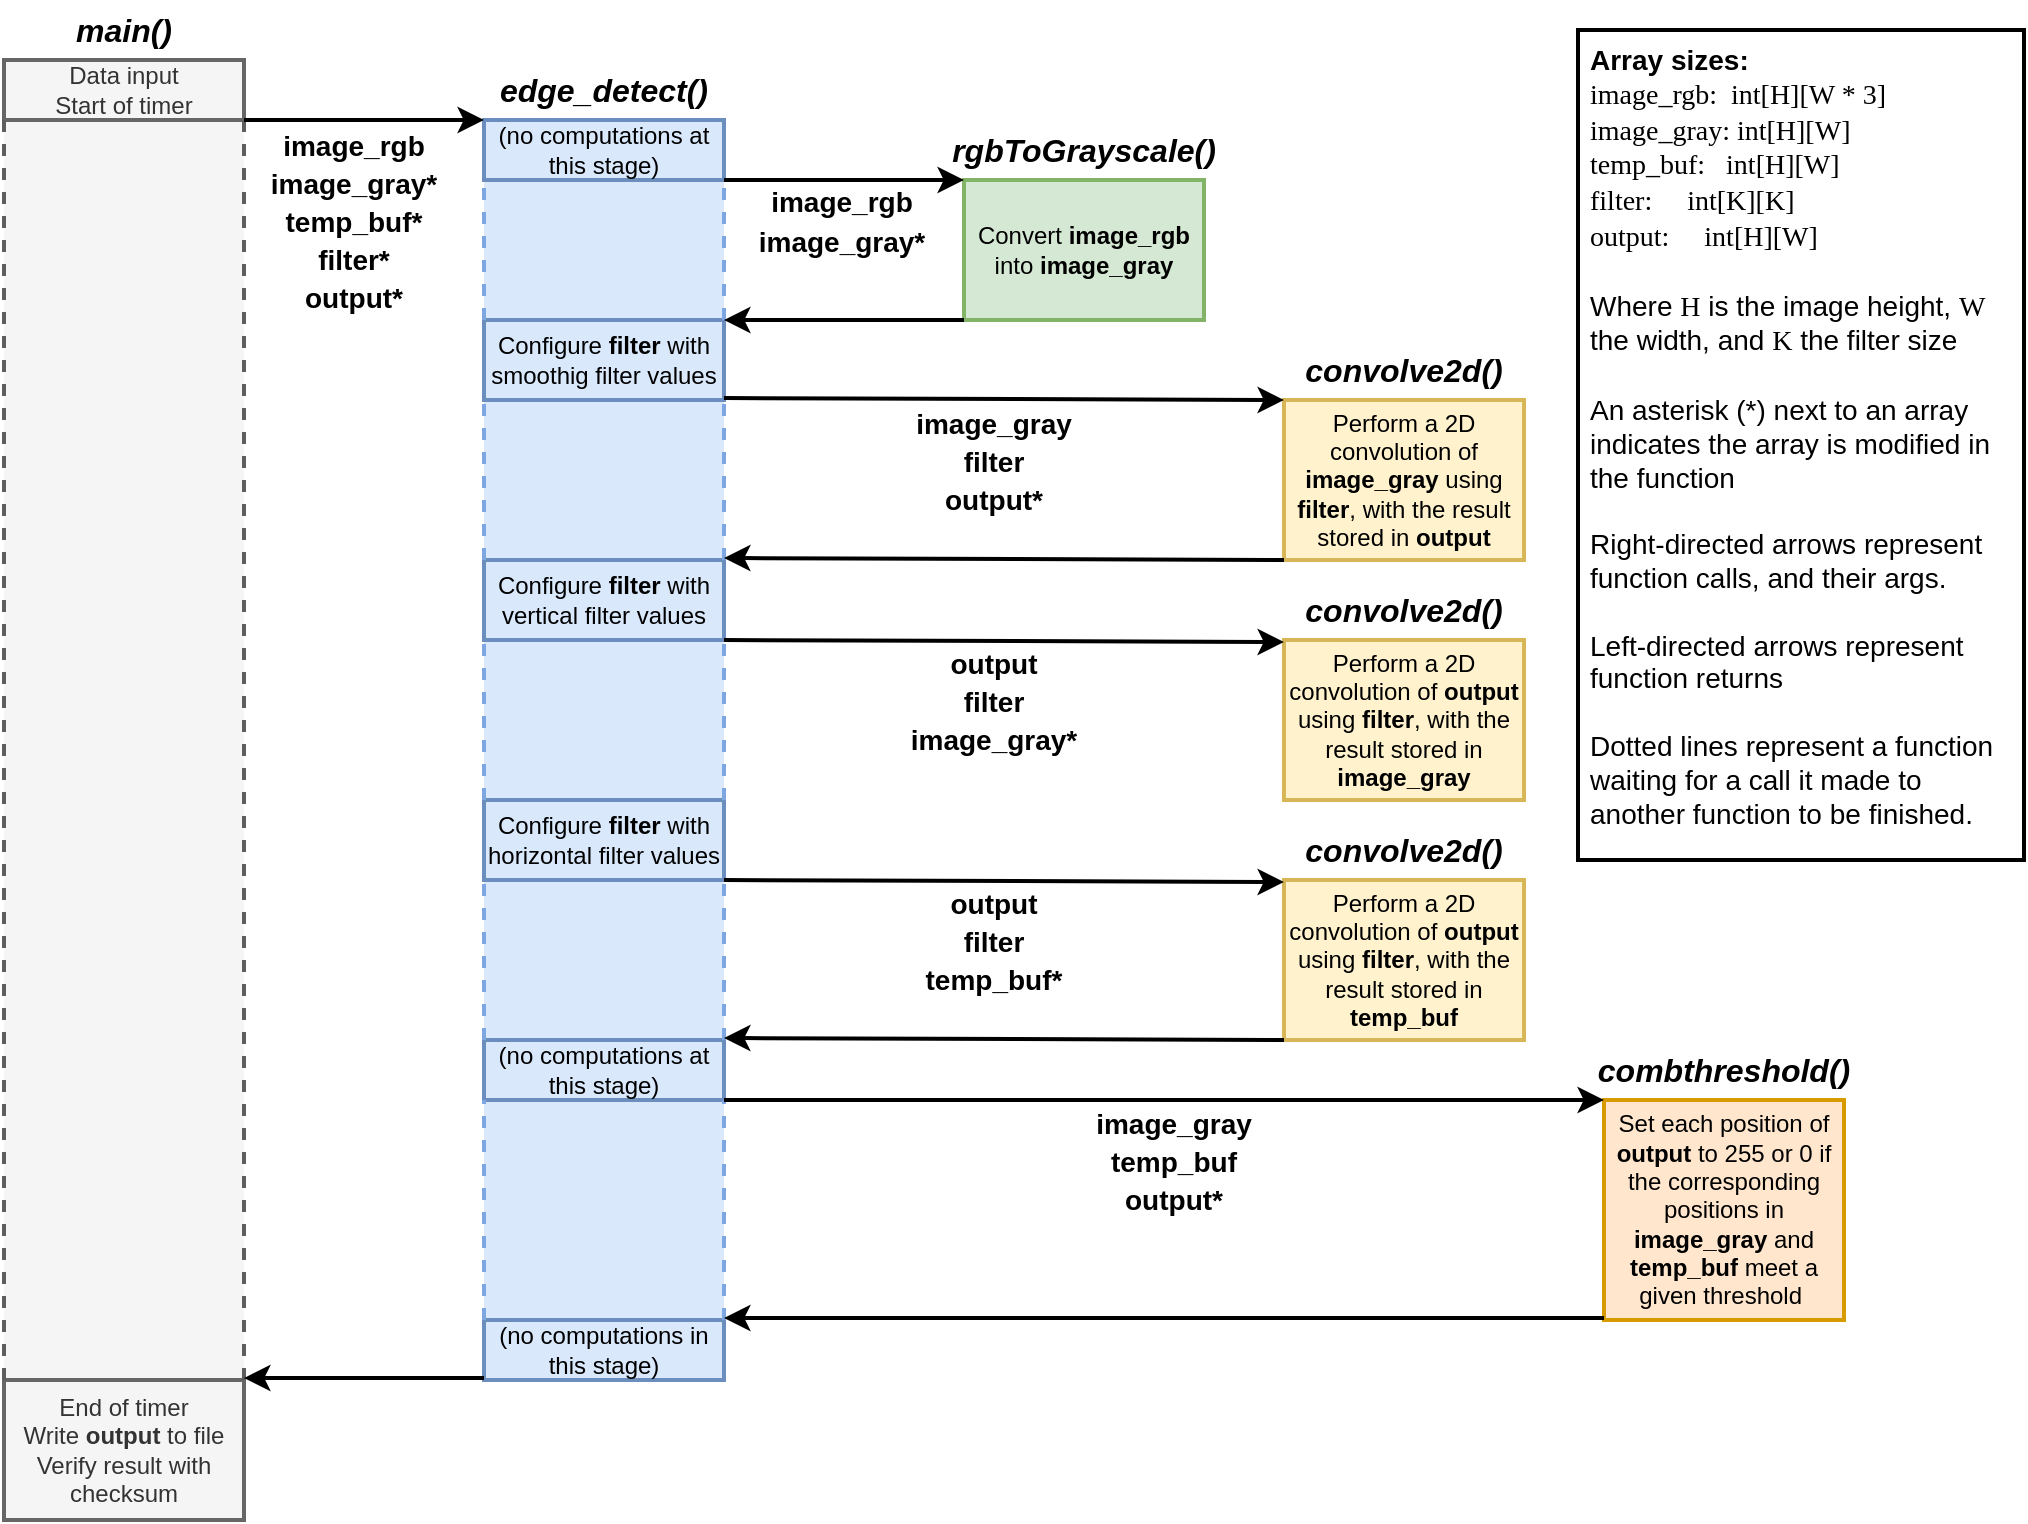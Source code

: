 <mxfile version="19.0.3" type="device" pages="2"><diagram id="ccxOrVXAjAranKosORlL" name="V0"><mxGraphModel dx="1422" dy="857" grid="1" gridSize="10" guides="1" tooltips="1" connect="1" arrows="1" fold="1" page="1" pageScale="1" pageWidth="827" pageHeight="1169" math="0" shadow="0"><root><mxCell id="0"/><mxCell id="1" parent="0"/><mxCell id="yLVKy-cjiqrZQKPRFdLl-55" value="" style="rounded=0;whiteSpace=wrap;html=1;fontSize=16;strokeWidth=2;strokeColor=none;fillColor=#dae8fc;" parent="1" vertex="1"><mxGeometry x="320" y="90" width="120" height="570" as="geometry"/></mxCell><mxCell id="yLVKy-cjiqrZQKPRFdLl-54" value="" style="rounded=0;whiteSpace=wrap;html=1;fontSize=16;strokeWidth=2;strokeColor=none;fillColor=#f5f5f5;fontColor=#333333;" parent="1" vertex="1"><mxGeometry x="80" y="60" width="120" height="630" as="geometry"/></mxCell><mxCell id="yLVKy-cjiqrZQKPRFdLl-1" value="Data input&lt;br&gt;Start of timer" style="rounded=0;whiteSpace=wrap;html=1;strokeWidth=2;fillColor=#f5f5f5;fontColor=#333333;strokeColor=#666666;" parent="1" vertex="1"><mxGeometry x="80" y="30" width="120" height="30" as="geometry"/></mxCell><mxCell id="yLVKy-cjiqrZQKPRFdLl-2" value="(no computations in this stage)" style="rounded=0;whiteSpace=wrap;html=1;" parent="1" vertex="1"><mxGeometry x="320" y="60" width="120" height="30" as="geometry"/></mxCell><mxCell id="yLVKy-cjiqrZQKPRFdLl-3" value="Convert &lt;b&gt;image_rgb&lt;/b&gt; into &lt;b&gt;image_gray&lt;/b&gt;" style="rounded=0;whiteSpace=wrap;html=1;strokeWidth=2;fillColor=#d5e8d4;strokeColor=#82b366;" parent="1" vertex="1"><mxGeometry x="560" y="90" width="120" height="70" as="geometry"/></mxCell><mxCell id="yLVKy-cjiqrZQKPRFdLl-4" value="Configure filter with smoothig filter values" style="rounded=0;whiteSpace=wrap;html=1;" parent="1" vertex="1"><mxGeometry x="320" y="160" width="120" height="40" as="geometry"/></mxCell><mxCell id="yLVKy-cjiqrZQKPRFdLl-5" style="edgeStyle=orthogonalEdgeStyle;rounded=0;orthogonalLoop=1;jettySize=auto;html=1;exitX=0.5;exitY=1;exitDx=0;exitDy=0;" parent="1" source="yLVKy-cjiqrZQKPRFdLl-2" target="yLVKy-cjiqrZQKPRFdLl-2" edge="1"><mxGeometry relative="1" as="geometry"/></mxCell><mxCell id="yLVKy-cjiqrZQKPRFdLl-6" value="&lt;b&gt;&lt;font style=&quot;font-size: 16px;&quot;&gt;&lt;i&gt;main()&lt;/i&gt;&lt;/font&gt;&lt;/b&gt;" style="text;html=1;strokeColor=none;fillColor=none;align=center;verticalAlign=middle;whiteSpace=wrap;rounded=0;" parent="1" vertex="1"><mxGeometry x="110" width="60" height="30" as="geometry"/></mxCell><mxCell id="yLVKy-cjiqrZQKPRFdLl-7" value="&lt;span&gt;&lt;font style=&quot;font-size: 16px;&quot;&gt;&lt;i&gt;edge_detect()&lt;/i&gt;&lt;/font&gt;&lt;/span&gt;" style="text;html=1;strokeColor=none;fillColor=none;align=center;verticalAlign=middle;whiteSpace=wrap;rounded=0;fontStyle=1" parent="1" vertex="1"><mxGeometry x="350" y="30" width="60" height="30" as="geometry"/></mxCell><mxCell id="yLVKy-cjiqrZQKPRFdLl-8" value="&lt;span style=&quot;font-size: 16px;&quot;&gt;&lt;i&gt;rgbToGrayscale()&lt;/i&gt;&lt;/span&gt;" style="text;html=1;strokeColor=none;fillColor=none;align=center;verticalAlign=middle;whiteSpace=wrap;rounded=0;fontStyle=1" parent="1" vertex="1"><mxGeometry x="590" y="60" width="60" height="30" as="geometry"/></mxCell><mxCell id="yLVKy-cjiqrZQKPRFdLl-10" value="Perform a 2D convolution of &lt;b&gt;image_gray&lt;/b&gt; using &lt;b&gt;filter&lt;/b&gt;, with the result stored in &lt;b&gt;output&lt;/b&gt;" style="rounded=0;whiteSpace=wrap;html=1;strokeWidth=2;fillColor=#fff2cc;strokeColor=#d6b656;" parent="1" vertex="1"><mxGeometry x="720" y="200" width="120" height="80" as="geometry"/></mxCell><mxCell id="yLVKy-cjiqrZQKPRFdLl-11" value="&lt;span style=&quot;font-size: 16px;&quot;&gt;&lt;i&gt;convolve2d()&lt;/i&gt;&lt;/span&gt;" style="text;html=1;strokeColor=none;fillColor=none;align=center;verticalAlign=middle;whiteSpace=wrap;rounded=0;fontStyle=1" parent="1" vertex="1"><mxGeometry x="750" y="170" width="60" height="30" as="geometry"/></mxCell><mxCell id="yLVKy-cjiqrZQKPRFdLl-12" value="Configure filter with vertical filter values" style="rounded=0;whiteSpace=wrap;html=1;" parent="1" vertex="1"><mxGeometry x="320" y="280" width="120" height="40" as="geometry"/></mxCell><mxCell id="yLVKy-cjiqrZQKPRFdLl-13" value="Perform a 2D convolution of &lt;b&gt;output &lt;/b&gt;using &lt;b&gt;filter&lt;/b&gt;, with the result stored in &lt;b&gt;image_gray&lt;/b&gt;" style="rounded=0;whiteSpace=wrap;html=1;strokeWidth=2;fillColor=#fff2cc;strokeColor=#d6b656;" parent="1" vertex="1"><mxGeometry x="720" y="320" width="120" height="80" as="geometry"/></mxCell><mxCell id="yLVKy-cjiqrZQKPRFdLl-14" value="&lt;span style=&quot;font-size: 16px;&quot;&gt;&lt;i&gt;convolve2d()&lt;/i&gt;&lt;/span&gt;" style="text;html=1;strokeColor=none;fillColor=none;align=center;verticalAlign=middle;whiteSpace=wrap;rounded=0;fontStyle=1" parent="1" vertex="1"><mxGeometry x="750" y="290" width="60" height="30" as="geometry"/></mxCell><mxCell id="yLVKy-cjiqrZQKPRFdLl-15" value="Configure filter with horizontal filter values" style="rounded=0;whiteSpace=wrap;html=1;" parent="1" vertex="1"><mxGeometry x="320" y="400" width="120" height="40" as="geometry"/></mxCell><mxCell id="yLVKy-cjiqrZQKPRFdLl-16" value="Perform a 2D convolution of &lt;b&gt;output &lt;/b&gt;using &lt;b&gt;filter&lt;/b&gt;, with the result stored in &lt;b&gt;temp_buf&lt;/b&gt;" style="rounded=0;whiteSpace=wrap;html=1;strokeWidth=2;fillColor=#fff2cc;strokeColor=#d6b656;" parent="1" vertex="1"><mxGeometry x="720" y="440" width="120" height="80" as="geometry"/></mxCell><mxCell id="yLVKy-cjiqrZQKPRFdLl-17" value="&lt;span style=&quot;font-size: 16px;&quot;&gt;&lt;i&gt;convolve2d()&lt;/i&gt;&lt;/span&gt;" style="text;html=1;strokeColor=none;fillColor=none;align=center;verticalAlign=middle;whiteSpace=wrap;rounded=0;fontStyle=1" parent="1" vertex="1"><mxGeometry x="750" y="410" width="60" height="30" as="geometry"/></mxCell><mxCell id="yLVKy-cjiqrZQKPRFdLl-18" value="(no computations in this stage)" style="rounded=0;whiteSpace=wrap;html=1;" parent="1" vertex="1"><mxGeometry x="320" y="520" width="120" height="30" as="geometry"/></mxCell><mxCell id="yLVKy-cjiqrZQKPRFdLl-19" value="Set each position of &lt;b&gt;output &lt;/b&gt;to 255 or 0 if the corresponding positions in &lt;b&gt;image_gray &lt;/b&gt;and &lt;b&gt;temp_buf &lt;/b&gt;meet a given threshold&amp;nbsp;" style="rounded=0;whiteSpace=wrap;html=1;strokeWidth=2;fillColor=#ffe6cc;strokeColor=#d79b00;" parent="1" vertex="1"><mxGeometry x="880" y="550" width="120" height="110" as="geometry"/></mxCell><mxCell id="yLVKy-cjiqrZQKPRFdLl-20" value="&lt;span style=&quot;font-size: 16px;&quot;&gt;&lt;i&gt;combthreshold()&lt;/i&gt;&lt;/span&gt;" style="text;html=1;strokeColor=none;fillColor=none;align=center;verticalAlign=middle;whiteSpace=wrap;rounded=0;fontStyle=1" parent="1" vertex="1"><mxGeometry x="910" y="520" width="60" height="30" as="geometry"/></mxCell><mxCell id="yLVKy-cjiqrZQKPRFdLl-21" value="(no computations in this stage)" style="rounded=0;whiteSpace=wrap;html=1;strokeWidth=2;fillColor=#dae8fc;strokeColor=#6c8ebf;" parent="1" vertex="1"><mxGeometry x="320" y="660" width="120" height="30" as="geometry"/></mxCell><mxCell id="yLVKy-cjiqrZQKPRFdLl-22" value="End of timer&lt;br&gt;Write &lt;b&gt;output &lt;/b&gt;to file&lt;br&gt;Verify result with checksum" style="rounded=0;whiteSpace=wrap;html=1;strokeWidth=2;fillColor=#f5f5f5;fontColor=#333333;strokeColor=#666666;" parent="1" vertex="1"><mxGeometry x="80" y="690" width="120" height="70" as="geometry"/></mxCell><mxCell id="yLVKy-cjiqrZQKPRFdLl-24" value="" style="endArrow=none;dashed=1;html=1;rounded=0;fontSize=16;exitX=0;exitY=0;exitDx=0;exitDy=0;entryX=0;entryY=1;entryDx=0;entryDy=0;endSize=15;strokeWidth=2;strokeColor=#5E5E5E;" parent="1" source="yLVKy-cjiqrZQKPRFdLl-22" target="yLVKy-cjiqrZQKPRFdLl-1" edge="1"><mxGeometry width="50" height="50" relative="1" as="geometry"><mxPoint x="115" y="640" as="sourcePoint"/><mxPoint x="165" y="590" as="targetPoint"/></mxGeometry></mxCell><mxCell id="yLVKy-cjiqrZQKPRFdLl-25" value="" style="endArrow=none;dashed=1;html=1;rounded=0;fontSize=16;exitX=1;exitY=0;exitDx=0;exitDy=0;entryX=1;entryY=1;entryDx=0;entryDy=0;endSize=15;strokeWidth=2;strokeColor=#5E5E5E;" parent="1" source="yLVKy-cjiqrZQKPRFdLl-22" target="yLVKy-cjiqrZQKPRFdLl-1" edge="1"><mxGeometry width="50" height="50" relative="1" as="geometry"><mxPoint x="190" y="730" as="sourcePoint"/><mxPoint x="190" y="100" as="targetPoint"/></mxGeometry></mxCell><mxCell id="yLVKy-cjiqrZQKPRFdLl-26" value="(no computations at this stage)" style="rounded=0;whiteSpace=wrap;html=1;strokeWidth=2;fillColor=#dae8fc;strokeColor=#6c8ebf;" parent="1" vertex="1"><mxGeometry x="320" y="60" width="120" height="30" as="geometry"/></mxCell><mxCell id="yLVKy-cjiqrZQKPRFdLl-27" value="Configure &lt;b&gt;filter&lt;/b&gt; with smoothig filter values" style="rounded=0;whiteSpace=wrap;html=1;strokeWidth=2;fillColor=#dae8fc;strokeColor=#6c8ebf;" parent="1" vertex="1"><mxGeometry x="320" y="160" width="120" height="40" as="geometry"/></mxCell><mxCell id="yLVKy-cjiqrZQKPRFdLl-28" value="Configure &lt;b&gt;filter&lt;/b&gt; with vertical filter values" style="rounded=0;whiteSpace=wrap;html=1;strokeWidth=2;fillColor=#dae8fc;strokeColor=#6c8ebf;" parent="1" vertex="1"><mxGeometry x="320" y="280" width="120" height="40" as="geometry"/></mxCell><mxCell id="yLVKy-cjiqrZQKPRFdLl-29" value="Configure &lt;b&gt;filter&lt;/b&gt; with horizontal filter values" style="rounded=0;whiteSpace=wrap;html=1;strokeWidth=2;fillColor=#dae8fc;strokeColor=#6c8ebf;" parent="1" vertex="1"><mxGeometry x="320" y="400" width="120" height="40" as="geometry"/></mxCell><mxCell id="yLVKy-cjiqrZQKPRFdLl-30" value="(no computations at this stage)" style="rounded=0;whiteSpace=wrap;html=1;strokeWidth=2;fillColor=#dae8fc;strokeColor=#6c8ebf;" parent="1" vertex="1"><mxGeometry x="320" y="520" width="120" height="30" as="geometry"/></mxCell><mxCell id="yLVKy-cjiqrZQKPRFdLl-31" value="" style="endArrow=none;dashed=1;html=1;rounded=0;fontSize=16;endSize=15;strokeWidth=2;entryX=0;entryY=1;entryDx=0;entryDy=0;exitX=0;exitY=0;exitDx=0;exitDy=0;strokeColor=#7EA6E0;" parent="1" source="yLVKy-cjiqrZQKPRFdLl-27" target="yLVKy-cjiqrZQKPRFdLl-26" edge="1"><mxGeometry width="50" height="50" relative="1" as="geometry"><mxPoint x="240" y="440" as="sourcePoint"/><mxPoint x="290" y="390" as="targetPoint"/></mxGeometry></mxCell><mxCell id="yLVKy-cjiqrZQKPRFdLl-33" value="" style="endArrow=none;dashed=1;html=1;rounded=0;fontSize=16;endSize=15;strokeWidth=2;entryX=0;entryY=1;entryDx=0;entryDy=0;exitX=0;exitY=0;exitDx=0;exitDy=0;strokeColor=#7EA6E0;" parent="1" source="yLVKy-cjiqrZQKPRFdLl-28" target="yLVKy-cjiqrZQKPRFdLl-27" edge="1"><mxGeometry width="50" height="50" relative="1" as="geometry"><mxPoint x="240" y="440" as="sourcePoint"/><mxPoint x="290" y="390" as="targetPoint"/></mxGeometry></mxCell><mxCell id="yLVKy-cjiqrZQKPRFdLl-34" value="" style="endArrow=none;dashed=1;html=1;rounded=0;fontSize=16;endSize=15;strokeWidth=2;entryX=0;entryY=1;entryDx=0;entryDy=0;exitX=0;exitY=0;exitDx=0;exitDy=0;strokeColor=#7EA6E0;" parent="1" source="yLVKy-cjiqrZQKPRFdLl-29" target="yLVKy-cjiqrZQKPRFdLl-28" edge="1"><mxGeometry width="50" height="50" relative="1" as="geometry"><mxPoint x="240" y="440" as="sourcePoint"/><mxPoint x="290" y="390" as="targetPoint"/></mxGeometry></mxCell><mxCell id="yLVKy-cjiqrZQKPRFdLl-35" value="" style="endArrow=none;dashed=1;html=1;rounded=0;fontSize=16;endSize=15;strokeWidth=2;entryX=0;entryY=1;entryDx=0;entryDy=0;exitX=0;exitY=0;exitDx=0;exitDy=0;strokeColor=#7EA6E0;" parent="1" source="yLVKy-cjiqrZQKPRFdLl-30" target="yLVKy-cjiqrZQKPRFdLl-29" edge="1"><mxGeometry width="50" height="50" relative="1" as="geometry"><mxPoint x="240" y="440" as="sourcePoint"/><mxPoint x="290" y="390" as="targetPoint"/></mxGeometry></mxCell><mxCell id="yLVKy-cjiqrZQKPRFdLl-36" value="" style="endArrow=none;dashed=1;html=1;rounded=0;fontSize=16;endSize=15;strokeWidth=2;entryX=0;entryY=1;entryDx=0;entryDy=0;exitX=0;exitY=0;exitDx=0;exitDy=0;strokeColor=#7EA6E0;" parent="1" source="yLVKy-cjiqrZQKPRFdLl-21" target="yLVKy-cjiqrZQKPRFdLl-30" edge="1"><mxGeometry width="50" height="50" relative="1" as="geometry"><mxPoint x="240" y="440" as="sourcePoint"/><mxPoint x="290" y="390" as="targetPoint"/></mxGeometry></mxCell><mxCell id="yLVKy-cjiqrZQKPRFdLl-37" value="" style="endArrow=none;dashed=1;html=1;rounded=0;fontSize=16;endSize=15;strokeWidth=2;entryX=1;entryY=1;entryDx=0;entryDy=0;exitX=1;exitY=0;exitDx=0;exitDy=0;strokeColor=#7EA6E0;" parent="1" source="yLVKy-cjiqrZQKPRFdLl-27" target="yLVKy-cjiqrZQKPRFdLl-26" edge="1"><mxGeometry width="50" height="50" relative="1" as="geometry"><mxPoint x="240" y="440" as="sourcePoint"/><mxPoint x="290" y="390" as="targetPoint"/></mxGeometry></mxCell><mxCell id="yLVKy-cjiqrZQKPRFdLl-38" value="" style="endArrow=none;dashed=1;html=1;rounded=0;fontSize=16;endSize=15;strokeWidth=2;entryX=1;entryY=1;entryDx=0;entryDy=0;exitX=1;exitY=0;exitDx=0;exitDy=0;strokeColor=#7EA6E0;" parent="1" source="yLVKy-cjiqrZQKPRFdLl-28" target="yLVKy-cjiqrZQKPRFdLl-27" edge="1"><mxGeometry width="50" height="50" relative="1" as="geometry"><mxPoint x="240" y="440" as="sourcePoint"/><mxPoint x="290" y="390" as="targetPoint"/></mxGeometry></mxCell><mxCell id="yLVKy-cjiqrZQKPRFdLl-39" value="" style="endArrow=none;dashed=1;html=1;rounded=0;fontSize=16;endSize=15;strokeWidth=2;entryX=1;entryY=1;entryDx=0;entryDy=0;exitX=1;exitY=0;exitDx=0;exitDy=0;strokeColor=#7EA6E0;" parent="1" source="yLVKy-cjiqrZQKPRFdLl-29" target="yLVKy-cjiqrZQKPRFdLl-28" edge="1"><mxGeometry width="50" height="50" relative="1" as="geometry"><mxPoint x="240" y="440" as="sourcePoint"/><mxPoint x="290" y="390" as="targetPoint"/></mxGeometry></mxCell><mxCell id="yLVKy-cjiqrZQKPRFdLl-40" value="" style="endArrow=none;dashed=1;html=1;rounded=0;fontSize=16;endSize=15;strokeWidth=2;entryX=1;entryY=1;entryDx=0;entryDy=0;exitX=1;exitY=0;exitDx=0;exitDy=0;strokeColor=#7EA6E0;" parent="1" source="yLVKy-cjiqrZQKPRFdLl-30" target="yLVKy-cjiqrZQKPRFdLl-29" edge="1"><mxGeometry width="50" height="50" relative="1" as="geometry"><mxPoint x="240" y="440" as="sourcePoint"/><mxPoint x="290" y="390" as="targetPoint"/></mxGeometry></mxCell><mxCell id="yLVKy-cjiqrZQKPRFdLl-41" value="" style="endArrow=none;dashed=1;html=1;rounded=0;fontSize=16;endSize=15;strokeWidth=2;entryX=1;entryY=1;entryDx=0;entryDy=0;exitX=1;exitY=0;exitDx=0;exitDy=0;strokeColor=#7EA6E0;" parent="1" source="yLVKy-cjiqrZQKPRFdLl-21" target="yLVKy-cjiqrZQKPRFdLl-30" edge="1"><mxGeometry width="50" height="50" relative="1" as="geometry"><mxPoint x="240" y="440" as="sourcePoint"/><mxPoint x="290" y="390" as="targetPoint"/></mxGeometry></mxCell><mxCell id="yLVKy-cjiqrZQKPRFdLl-42" value="" style="endArrow=classic;html=1;rounded=0;fontSize=16;endSize=7;strokeWidth=2;exitX=1;exitY=1;exitDx=0;exitDy=0;entryX=0;entryY=0;entryDx=0;entryDy=0;" parent="1" source="yLVKy-cjiqrZQKPRFdLl-1" target="yLVKy-cjiqrZQKPRFdLl-26" edge="1"><mxGeometry width="50" height="50" relative="1" as="geometry"><mxPoint x="470" y="290" as="sourcePoint"/><mxPoint x="520" y="240" as="targetPoint"/></mxGeometry></mxCell><mxCell id="yLVKy-cjiqrZQKPRFdLl-44" value="" style="endArrow=classic;html=1;rounded=0;fontSize=16;endSize=7;strokeWidth=2;exitX=1;exitY=1;exitDx=0;exitDy=0;entryX=0;entryY=0;entryDx=0;entryDy=0;" parent="1" edge="1"><mxGeometry width="50" height="50" relative="1" as="geometry"><mxPoint x="440" y="90" as="sourcePoint"/><mxPoint x="560" y="90" as="targetPoint"/></mxGeometry></mxCell><mxCell id="yLVKy-cjiqrZQKPRFdLl-45" value="" style="endArrow=classic;html=1;rounded=0;fontSize=16;endSize=7;strokeWidth=2;exitX=1;exitY=1;exitDx=0;exitDy=0;entryX=0;entryY=0;entryDx=0;entryDy=0;" parent="1" target="yLVKy-cjiqrZQKPRFdLl-10" edge="1"><mxGeometry width="50" height="50" relative="1" as="geometry"><mxPoint x="440" y="199" as="sourcePoint"/><mxPoint x="560" y="199" as="targetPoint"/></mxGeometry></mxCell><mxCell id="yLVKy-cjiqrZQKPRFdLl-46" value="" style="endArrow=classic;html=1;rounded=0;fontSize=16;endSize=7;strokeWidth=2;exitX=1;exitY=1;exitDx=0;exitDy=0;entryX=0;entryY=0;entryDx=0;entryDy=0;" parent="1" edge="1"><mxGeometry width="50" height="50" relative="1" as="geometry"><mxPoint x="440" y="320" as="sourcePoint"/><mxPoint x="720" y="321" as="targetPoint"/></mxGeometry></mxCell><mxCell id="yLVKy-cjiqrZQKPRFdLl-47" value="" style="endArrow=classic;html=1;rounded=0;fontSize=16;endSize=7;strokeWidth=2;exitX=1;exitY=1;exitDx=0;exitDy=0;entryX=0;entryY=0;entryDx=0;entryDy=0;" parent="1" edge="1"><mxGeometry width="50" height="50" relative="1" as="geometry"><mxPoint x="440" y="440" as="sourcePoint"/><mxPoint x="720" y="441" as="targetPoint"/></mxGeometry></mxCell><mxCell id="yLVKy-cjiqrZQKPRFdLl-48" value="" style="endArrow=classic;html=1;rounded=0;fontSize=16;endSize=7;strokeWidth=2;exitX=1;exitY=1;exitDx=0;exitDy=0;entryX=0;entryY=0;entryDx=0;entryDy=0;" parent="1" edge="1"><mxGeometry width="50" height="50" relative="1" as="geometry"><mxPoint x="320" y="689" as="sourcePoint"/><mxPoint x="200" y="689" as="targetPoint"/></mxGeometry></mxCell><mxCell id="yLVKy-cjiqrZQKPRFdLl-49" value="" style="endArrow=classic;html=1;rounded=0;fontSize=16;endSize=7;strokeWidth=2;exitX=1;exitY=1;exitDx=0;exitDy=0;entryX=0;entryY=0;entryDx=0;entryDy=0;" parent="1" edge="1"><mxGeometry width="50" height="50" relative="1" as="geometry"><mxPoint x="560" y="160" as="sourcePoint"/><mxPoint x="440" y="160" as="targetPoint"/></mxGeometry></mxCell><mxCell id="yLVKy-cjiqrZQKPRFdLl-50" value="" style="endArrow=classic;html=1;rounded=0;fontSize=16;endSize=7;strokeWidth=2;exitX=1;exitY=1;exitDx=0;exitDy=0;entryX=0;entryY=0;entryDx=0;entryDy=0;" parent="1" edge="1"><mxGeometry width="50" height="50" relative="1" as="geometry"><mxPoint x="720" y="280" as="sourcePoint"/><mxPoint x="440" y="279" as="targetPoint"/></mxGeometry></mxCell><mxCell id="yLVKy-cjiqrZQKPRFdLl-51" value="" style="endArrow=classic;html=1;rounded=0;fontSize=16;endSize=7;strokeWidth=2;exitX=1;exitY=1;exitDx=0;exitDy=0;entryX=0;entryY=0;entryDx=0;entryDy=0;" parent="1" edge="1"><mxGeometry width="50" height="50" relative="1" as="geometry"><mxPoint x="720" y="520" as="sourcePoint"/><mxPoint x="440" y="519" as="targetPoint"/></mxGeometry></mxCell><mxCell id="yLVKy-cjiqrZQKPRFdLl-52" value="" style="endArrow=classic;html=1;rounded=0;fontSize=16;endSize=7;strokeWidth=2;exitX=1;exitY=1;exitDx=0;exitDy=0;entryX=0;entryY=0;entryDx=0;entryDy=0;" parent="1" target="yLVKy-cjiqrZQKPRFdLl-19" edge="1"><mxGeometry width="50" height="50" relative="1" as="geometry"><mxPoint x="440" y="550" as="sourcePoint"/><mxPoint x="720" y="551" as="targetPoint"/></mxGeometry></mxCell><mxCell id="yLVKy-cjiqrZQKPRFdLl-53" value="" style="endArrow=classic;html=1;rounded=0;fontSize=16;endSize=7;strokeWidth=2;exitX=1;exitY=1;exitDx=0;exitDy=0;entryX=0;entryY=0;entryDx=0;entryDy=0;" parent="1" edge="1"><mxGeometry width="50" height="50" relative="1" as="geometry"><mxPoint x="880" y="659" as="sourcePoint"/><mxPoint x="440" y="659" as="targetPoint"/></mxGeometry></mxCell><mxCell id="yLVKy-cjiqrZQKPRFdLl-57" value="&lt;b style=&quot;font-size: 14px;&quot;&gt;image_rgb&lt;br&gt;image_gray*&lt;br&gt;temp_buf*&lt;br&gt;filter*&lt;br&gt;output*&lt;/b&gt;" style="text;html=1;strokeColor=none;fillColor=none;align=center;verticalAlign=middle;whiteSpace=wrap;rounded=0;fontSize=16;" parent="1" vertex="1"><mxGeometry x="210" y="40" width="90" height="140" as="geometry"/></mxCell><mxCell id="yLVKy-cjiqrZQKPRFdLl-58" value="&lt;b style=&quot;font-size: 14px;&quot;&gt;image_rgb&lt;br&gt;image_gray*&lt;br&gt;&lt;/b&gt;" style="text;html=1;strokeColor=none;fillColor=none;align=center;verticalAlign=middle;whiteSpace=wrap;rounded=0;fontSize=16;" parent="1" vertex="1"><mxGeometry x="454" y="85" width="90" height="50" as="geometry"/></mxCell><mxCell id="yLVKy-cjiqrZQKPRFdLl-59" value="&lt;b style=&quot;font-size: 14px;&quot;&gt;image_gray&lt;br&gt;filter&lt;br&gt;output*&lt;/b&gt;" style="text;html=1;strokeColor=none;fillColor=none;align=center;verticalAlign=middle;whiteSpace=wrap;rounded=0;fontSize=16;" parent="1" vertex="1"><mxGeometry x="530" y="200" width="90" height="60" as="geometry"/></mxCell><mxCell id="yLVKy-cjiqrZQKPRFdLl-61" value="&lt;font style=&quot;font-size: 14px;&quot;&gt;&lt;b&gt;output&lt;br&gt;filter&lt;br&gt;image_gray*&lt;/b&gt;&lt;/font&gt;" style="text;html=1;strokeColor=none;fillColor=none;align=center;verticalAlign=middle;whiteSpace=wrap;rounded=0;fontSize=16;" parent="1" vertex="1"><mxGeometry x="530" y="320" width="90" height="60" as="geometry"/></mxCell><mxCell id="yLVKy-cjiqrZQKPRFdLl-62" value="&lt;font style=&quot;font-size: 14px;&quot;&gt;&lt;b&gt;output&lt;br&gt;filter&lt;br&gt;temp_buf*&lt;br&gt;&lt;/b&gt;&lt;/font&gt;" style="text;html=1;strokeColor=none;fillColor=none;align=center;verticalAlign=middle;whiteSpace=wrap;rounded=0;fontSize=16;" parent="1" vertex="1"><mxGeometry x="530" y="440" width="90" height="60" as="geometry"/></mxCell><mxCell id="yLVKy-cjiqrZQKPRFdLl-63" value="&lt;font style=&quot;font-size: 14px;&quot;&gt;&lt;b&gt;image_gray&lt;br&gt;temp_buf&lt;br&gt;output*&lt;br&gt;&lt;/b&gt;&lt;/font&gt;" style="text;html=1;strokeColor=none;fillColor=none;align=center;verticalAlign=middle;whiteSpace=wrap;rounded=0;fontSize=16;" parent="1" vertex="1"><mxGeometry x="620" y="550" width="90" height="60" as="geometry"/></mxCell><mxCell id="yLVKy-cjiqrZQKPRFdLl-64" value="&lt;b&gt;Array sizes:&lt;/b&gt;&lt;br&gt;&lt;font face=&quot;Lucida Console&quot;&gt;image_rgb:&amp;nbsp; int[H][W * 3]&lt;br&gt;image_gray: int[H][W]&lt;br&gt;temp_buf:&amp;nbsp; &amp;nbsp;int[H][W]&lt;br&gt;filter:&amp;nbsp; &amp;nbsp; &amp;nbsp;int[K][K]&lt;br&gt;output:&amp;nbsp; &amp;nbsp; &amp;nbsp;int[H][W]&lt;/font&gt;&lt;br&gt;&lt;br&gt;Where &lt;font face=&quot;Lucida Console&quot;&gt;H&lt;/font&gt; is the image height, &lt;font face=&quot;Lucida Console&quot;&gt;W&lt;/font&gt; the width, and &lt;font face=&quot;Lucida Console&quot;&gt;K&lt;/font&gt; the filter size&lt;br&gt;&lt;br&gt;An asterisk (*) next to an array indicates the array is modified in the function&lt;br&gt;&lt;br&gt;Right-directed arrows represent function calls, and their args.&lt;br&gt;&lt;br&gt;Left-directed arrows represent function returns&lt;br&gt;&lt;br&gt;Dotted lines represent a function waiting for a call it made to another function to be finished." style="rounded=0;whiteSpace=wrap;html=1;fontSize=14;strokeWidth=2;align=left;verticalAlign=top;spacingRight=4;spacingLeft=4;" parent="1" vertex="1"><mxGeometry x="867" y="15" width="223" height="415" as="geometry"/></mxCell></root></mxGraphModel></diagram><diagram name="V0CE" id="IgZi2u6D_sZ9VnuwloYx"><mxGraphModel dx="1422" dy="857" grid="1" gridSize="10" guides="1" tooltips="1" connect="1" arrows="1" fold="1" page="1" pageScale="1" pageWidth="827" pageHeight="1169" math="0" shadow="0"><root><mxCell id="4WJlvGNZ0KRUHMqOO3Tz-0"/><mxCell id="4WJlvGNZ0KRUHMqOO3Tz-1" parent="4WJlvGNZ0KRUHMqOO3Tz-0"/><mxCell id="4WJlvGNZ0KRUHMqOO3Tz-2" value="" style="rounded=0;whiteSpace=wrap;html=1;fontSize=16;strokeWidth=2;strokeColor=none;fillColor=#dae8fc;" parent="4WJlvGNZ0KRUHMqOO3Tz-1" vertex="1"><mxGeometry x="320" y="90" width="120" height="610" as="geometry"/></mxCell><mxCell id="4WJlvGNZ0KRUHMqOO3Tz-3" value="" style="rounded=0;whiteSpace=wrap;html=1;fontSize=16;strokeWidth=2;strokeColor=none;fillColor=#f5f5f5;fontColor=#333333;" parent="4WJlvGNZ0KRUHMqOO3Tz-1" vertex="1"><mxGeometry x="80" y="60" width="120" height="670" as="geometry"/></mxCell><mxCell id="4WJlvGNZ0KRUHMqOO3Tz-4" value="Data input&lt;br&gt;Start of timer" style="rounded=0;whiteSpace=wrap;html=1;strokeWidth=2;fillColor=#f5f5f5;fontColor=#333333;strokeColor=#666666;" parent="4WJlvGNZ0KRUHMqOO3Tz-1" vertex="1"><mxGeometry x="80" y="30" width="120" height="30" as="geometry"/></mxCell><mxCell id="4WJlvGNZ0KRUHMqOO3Tz-5" value="(no computations in this stage)" style="rounded=0;whiteSpace=wrap;html=1;" parent="4WJlvGNZ0KRUHMqOO3Tz-1" vertex="1"><mxGeometry x="320" y="60" width="120" height="30" as="geometry"/></mxCell><mxCell id="4WJlvGNZ0KRUHMqOO3Tz-6" value="Convert &lt;b&gt;image_rgb&lt;/b&gt; into &lt;b&gt;image_gray&lt;/b&gt;" style="rounded=0;whiteSpace=wrap;html=1;strokeWidth=2;fillColor=#d5e8d4;strokeColor=#82b366;" parent="4WJlvGNZ0KRUHMqOO3Tz-1" vertex="1"><mxGeometry x="560" y="120" width="120" height="70" as="geometry"/></mxCell><mxCell id="4WJlvGNZ0KRUHMqOO3Tz-8" style="edgeStyle=orthogonalEdgeStyle;rounded=0;orthogonalLoop=1;jettySize=auto;html=1;exitX=0.5;exitY=1;exitDx=0;exitDy=0;" parent="4WJlvGNZ0KRUHMqOO3Tz-1" source="4WJlvGNZ0KRUHMqOO3Tz-5" target="4WJlvGNZ0KRUHMqOO3Tz-5" edge="1"><mxGeometry relative="1" as="geometry"/></mxCell><mxCell id="4WJlvGNZ0KRUHMqOO3Tz-9" value="&lt;b&gt;&lt;font style=&quot;font-size: 16px;&quot;&gt;&lt;i&gt;main()&lt;/i&gt;&lt;/font&gt;&lt;/b&gt;" style="text;html=1;strokeColor=none;fillColor=none;align=center;verticalAlign=middle;whiteSpace=wrap;rounded=0;" parent="4WJlvGNZ0KRUHMqOO3Tz-1" vertex="1"><mxGeometry x="110" width="60" height="30" as="geometry"/></mxCell><mxCell id="4WJlvGNZ0KRUHMqOO3Tz-10" value="&lt;span&gt;&lt;font style=&quot;font-size: 16px;&quot;&gt;&lt;i&gt;edge_detect()&lt;/i&gt;&lt;/font&gt;&lt;/span&gt;" style="text;html=1;strokeColor=none;fillColor=none;align=center;verticalAlign=middle;whiteSpace=wrap;rounded=0;fontStyle=1" parent="4WJlvGNZ0KRUHMqOO3Tz-1" vertex="1"><mxGeometry x="350" y="30" width="60" height="30" as="geometry"/></mxCell><mxCell id="4WJlvGNZ0KRUHMqOO3Tz-11" value="&lt;span style=&quot;font-size: 16px;&quot;&gt;&lt;i&gt;rgbToGrayscale()&lt;/i&gt;&lt;/span&gt;" style="text;html=1;strokeColor=none;fillColor=none;align=center;verticalAlign=middle;whiteSpace=wrap;rounded=0;fontStyle=1" parent="4WJlvGNZ0KRUHMqOO3Tz-1" vertex="1"><mxGeometry x="590" y="90" width="60" height="30" as="geometry"/></mxCell><mxCell id="4WJlvGNZ0KRUHMqOO3Tz-12" value="Perform a 2D conv. of &lt;b&gt;image_gray&lt;/b&gt; using a local smoothing filter, with the result stored in &lt;b&gt;output&lt;/b&gt;" style="rounded=0;whiteSpace=wrap;html=1;strokeWidth=2;fillColor=#fff2cc;strokeColor=#d6b656;" parent="4WJlvGNZ0KRUHMqOO3Tz-1" vertex="1"><mxGeometry x="680" y="230" width="120" height="80" as="geometry"/></mxCell><mxCell id="4WJlvGNZ0KRUHMqOO3Tz-13" value="&lt;span style=&quot;font-size: 16px;&quot;&gt;&lt;i&gt;convolve2d_smooth()&lt;/i&gt;&lt;/span&gt;" style="text;html=1;strokeColor=none;fillColor=none;align=center;verticalAlign=middle;whiteSpace=wrap;rounded=0;fontStyle=1" parent="4WJlvGNZ0KRUHMqOO3Tz-1" vertex="1"><mxGeometry x="710" y="200" width="60" height="30" as="geometry"/></mxCell><mxCell id="4WJlvGNZ0KRUHMqOO3Tz-15" value="Perform a 2D conv. of &lt;b&gt;output &lt;/b&gt;using local vertical filter, with the result stored in &lt;b&gt;image_gray&lt;/b&gt;" style="rounded=0;whiteSpace=wrap;html=1;strokeWidth=2;fillColor=#e1d5e7;strokeColor=#9673a6;" parent="4WJlvGNZ0KRUHMqOO3Tz-1" vertex="1"><mxGeometry x="800" y="350" width="120" height="80" as="geometry"/></mxCell><mxCell id="4WJlvGNZ0KRUHMqOO3Tz-16" value="&lt;span style=&quot;font-size: 16px;&quot;&gt;&lt;i&gt;convolve2d_vertical()&lt;/i&gt;&lt;/span&gt;" style="text;html=1;strokeColor=none;fillColor=none;align=center;verticalAlign=middle;whiteSpace=wrap;rounded=0;fontStyle=1" parent="4WJlvGNZ0KRUHMqOO3Tz-1" vertex="1"><mxGeometry x="830" y="320" width="60" height="30" as="geometry"/></mxCell><mxCell id="4WJlvGNZ0KRUHMqOO3Tz-18" value="Perform a 2D conv. of &lt;b&gt;output &lt;/b&gt;using a local horizontal filter, with the result stored in &lt;b&gt;temp_buf&lt;/b&gt;" style="rounded=0;whiteSpace=wrap;html=1;strokeWidth=2;fillColor=#f8cecc;strokeColor=#b85450;" parent="4WJlvGNZ0KRUHMqOO3Tz-1" vertex="1"><mxGeometry x="920" y="470" width="120" height="80" as="geometry"/></mxCell><mxCell id="4WJlvGNZ0KRUHMqOO3Tz-19" value="&lt;span style=&quot;font-size: 16px;&quot;&gt;&lt;i&gt;convolve2d_horizontal()&lt;/i&gt;&lt;/span&gt;" style="text;html=1;strokeColor=none;fillColor=none;align=center;verticalAlign=middle;whiteSpace=wrap;rounded=0;fontStyle=1" parent="4WJlvGNZ0KRUHMqOO3Tz-1" vertex="1"><mxGeometry x="950" y="440" width="60" height="30" as="geometry"/></mxCell><mxCell id="4WJlvGNZ0KRUHMqOO3Tz-21" value="Set each position of &lt;b&gt;output &lt;/b&gt;to 255 or 0 if the corresponding positions in &lt;b&gt;image_gray &lt;/b&gt;and &lt;b&gt;temp_buf &lt;/b&gt;meet a given threshold&amp;nbsp;" style="rounded=0;whiteSpace=wrap;html=1;strokeWidth=2;fillColor=#ffe6cc;strokeColor=#d79b00;" parent="4WJlvGNZ0KRUHMqOO3Tz-1" vertex="1"><mxGeometry x="1040" y="585" width="120" height="110" as="geometry"/></mxCell><mxCell id="4WJlvGNZ0KRUHMqOO3Tz-22" value="&lt;span style=&quot;font-size: 16px;&quot;&gt;&lt;i&gt;combthreshold()&lt;/i&gt;&lt;/span&gt;" style="text;html=1;strokeColor=none;fillColor=none;align=center;verticalAlign=middle;whiteSpace=wrap;rounded=0;fontStyle=1" parent="4WJlvGNZ0KRUHMqOO3Tz-1" vertex="1"><mxGeometry x="1070" y="560" width="60" height="30" as="geometry"/></mxCell><mxCell id="4WJlvGNZ0KRUHMqOO3Tz-23" value="(no computations in this stage)" style="rounded=0;whiteSpace=wrap;html=1;strokeWidth=2;fillColor=#dae8fc;strokeColor=#6c8ebf;" parent="4WJlvGNZ0KRUHMqOO3Tz-1" vertex="1"><mxGeometry x="320" y="695" width="120" height="30" as="geometry"/></mxCell><mxCell id="4WJlvGNZ0KRUHMqOO3Tz-24" value="End of timer&lt;br&gt;Write &lt;b&gt;output &lt;/b&gt;to file&lt;br&gt;Verify result with checksum" style="rounded=0;whiteSpace=wrap;html=1;strokeWidth=2;fillColor=#f5f5f5;fontColor=#333333;strokeColor=#666666;" parent="4WJlvGNZ0KRUHMqOO3Tz-1" vertex="1"><mxGeometry x="80" y="725" width="120" height="70" as="geometry"/></mxCell><mxCell id="4WJlvGNZ0KRUHMqOO3Tz-25" value="" style="endArrow=none;dashed=1;html=1;rounded=0;fontSize=16;exitX=0;exitY=0;exitDx=0;exitDy=0;entryX=0;entryY=1;entryDx=0;entryDy=0;endSize=15;strokeWidth=2;strokeColor=#5E5E5E;" parent="4WJlvGNZ0KRUHMqOO3Tz-1" source="4WJlvGNZ0KRUHMqOO3Tz-24" target="4WJlvGNZ0KRUHMqOO3Tz-4" edge="1"><mxGeometry width="50" height="50" relative="1" as="geometry"><mxPoint x="115" y="640" as="sourcePoint"/><mxPoint x="165" y="590" as="targetPoint"/></mxGeometry></mxCell><mxCell id="4WJlvGNZ0KRUHMqOO3Tz-26" value="" style="endArrow=none;dashed=1;html=1;rounded=0;fontSize=16;exitX=1;exitY=0;exitDx=0;exitDy=0;entryX=1;entryY=1;entryDx=0;entryDy=0;endSize=15;strokeWidth=2;strokeColor=#5E5E5E;" parent="4WJlvGNZ0KRUHMqOO3Tz-1" source="4WJlvGNZ0KRUHMqOO3Tz-24" target="4WJlvGNZ0KRUHMqOO3Tz-4" edge="1"><mxGeometry width="50" height="50" relative="1" as="geometry"><mxPoint x="190" y="730" as="sourcePoint"/><mxPoint x="190" y="100" as="targetPoint"/></mxGeometry></mxCell><mxCell id="4WJlvGNZ0KRUHMqOO3Tz-27" value="Creation of &lt;b&gt;image_gray and&lt;/b&gt;&amp;nbsp;&lt;b&gt;temp_buf&lt;/b&gt;" style="rounded=0;whiteSpace=wrap;html=1;strokeWidth=2;fillColor=#dae8fc;strokeColor=#6c8ebf;" parent="4WJlvGNZ0KRUHMqOO3Tz-1" vertex="1"><mxGeometry x="320" y="60" width="120" height="60" as="geometry"/></mxCell><mxCell id="4WJlvGNZ0KRUHMqOO3Tz-28" value="(no computations at this stage)" style="rounded=0;whiteSpace=wrap;html=1;strokeWidth=2;fillColor=#dae8fc;strokeColor=#6c8ebf;" parent="4WJlvGNZ0KRUHMqOO3Tz-1" vertex="1"><mxGeometry x="320" y="190" width="120" height="40" as="geometry"/></mxCell><mxCell id="4WJlvGNZ0KRUHMqOO3Tz-29" value="(no computations at this stage)" style="rounded=0;whiteSpace=wrap;html=1;strokeWidth=2;fillColor=#dae8fc;strokeColor=#6c8ebf;" parent="4WJlvGNZ0KRUHMqOO3Tz-1" vertex="1"><mxGeometry x="320" y="310" width="120" height="40" as="geometry"/></mxCell><mxCell id="4WJlvGNZ0KRUHMqOO3Tz-30" value="(no computations at this stage)" style="rounded=0;whiteSpace=wrap;html=1;strokeWidth=2;fillColor=#dae8fc;strokeColor=#6c8ebf;" parent="4WJlvGNZ0KRUHMqOO3Tz-1" vertex="1"><mxGeometry x="320" y="430" width="120" height="40" as="geometry"/></mxCell><mxCell id="4WJlvGNZ0KRUHMqOO3Tz-31" value="(no computations at this stage)" style="rounded=0;whiteSpace=wrap;html=1;strokeWidth=2;fillColor=#dae8fc;strokeColor=#6c8ebf;" parent="4WJlvGNZ0KRUHMqOO3Tz-1" vertex="1"><mxGeometry x="320" y="550" width="120" height="30" as="geometry"/></mxCell><mxCell id="4WJlvGNZ0KRUHMqOO3Tz-32" value="" style="endArrow=none;dashed=1;html=1;rounded=0;fontSize=16;endSize=15;strokeWidth=2;entryX=0;entryY=1;entryDx=0;entryDy=0;exitX=0;exitY=0;exitDx=0;exitDy=0;strokeColor=#7EA6E0;" parent="4WJlvGNZ0KRUHMqOO3Tz-1" source="4WJlvGNZ0KRUHMqOO3Tz-28" target="4WJlvGNZ0KRUHMqOO3Tz-27" edge="1"><mxGeometry width="50" height="50" relative="1" as="geometry"><mxPoint x="240" y="440" as="sourcePoint"/><mxPoint x="290" y="390" as="targetPoint"/></mxGeometry></mxCell><mxCell id="4WJlvGNZ0KRUHMqOO3Tz-33" value="" style="endArrow=none;dashed=1;html=1;rounded=0;fontSize=16;endSize=15;strokeWidth=2;entryX=0;entryY=1;entryDx=0;entryDy=0;exitX=0;exitY=0;exitDx=0;exitDy=0;strokeColor=#7EA6E0;" parent="4WJlvGNZ0KRUHMqOO3Tz-1" source="4WJlvGNZ0KRUHMqOO3Tz-29" target="4WJlvGNZ0KRUHMqOO3Tz-28" edge="1"><mxGeometry width="50" height="50" relative="1" as="geometry"><mxPoint x="240" y="480" as="sourcePoint"/><mxPoint x="290" y="430" as="targetPoint"/></mxGeometry></mxCell><mxCell id="4WJlvGNZ0KRUHMqOO3Tz-34" value="" style="endArrow=none;dashed=1;html=1;rounded=0;fontSize=16;endSize=15;strokeWidth=2;entryX=0;entryY=1;entryDx=0;entryDy=0;exitX=0;exitY=0;exitDx=0;exitDy=0;strokeColor=#7EA6E0;" parent="4WJlvGNZ0KRUHMqOO3Tz-1" source="4WJlvGNZ0KRUHMqOO3Tz-30" target="4WJlvGNZ0KRUHMqOO3Tz-29" edge="1"><mxGeometry width="50" height="50" relative="1" as="geometry"><mxPoint x="240" y="480" as="sourcePoint"/><mxPoint x="290" y="430" as="targetPoint"/></mxGeometry></mxCell><mxCell id="4WJlvGNZ0KRUHMqOO3Tz-35" value="" style="endArrow=none;dashed=1;html=1;rounded=0;fontSize=16;endSize=15;strokeWidth=2;entryX=0;entryY=1;entryDx=0;entryDy=0;exitX=0;exitY=0;exitDx=0;exitDy=0;strokeColor=#7EA6E0;" parent="4WJlvGNZ0KRUHMqOO3Tz-1" source="4WJlvGNZ0KRUHMqOO3Tz-31" target="4WJlvGNZ0KRUHMqOO3Tz-30" edge="1"><mxGeometry width="50" height="50" relative="1" as="geometry"><mxPoint x="240" y="480" as="sourcePoint"/><mxPoint x="290" y="430" as="targetPoint"/></mxGeometry></mxCell><mxCell id="4WJlvGNZ0KRUHMqOO3Tz-36" value="" style="endArrow=none;dashed=1;html=1;rounded=0;fontSize=16;endSize=15;strokeWidth=2;entryX=0;entryY=1;entryDx=0;entryDy=0;exitX=0;exitY=0;exitDx=0;exitDy=0;strokeColor=#7EA6E0;" parent="4WJlvGNZ0KRUHMqOO3Tz-1" source="4WJlvGNZ0KRUHMqOO3Tz-23" target="4WJlvGNZ0KRUHMqOO3Tz-31" edge="1"><mxGeometry width="50" height="50" relative="1" as="geometry"><mxPoint x="240" y="480" as="sourcePoint"/><mxPoint x="290" y="430" as="targetPoint"/></mxGeometry></mxCell><mxCell id="4WJlvGNZ0KRUHMqOO3Tz-37" value="" style="endArrow=none;dashed=1;html=1;rounded=0;fontSize=16;endSize=15;strokeWidth=2;entryX=1;entryY=1;entryDx=0;entryDy=0;exitX=1;exitY=0;exitDx=0;exitDy=0;strokeColor=#7EA6E0;" parent="4WJlvGNZ0KRUHMqOO3Tz-1" source="4WJlvGNZ0KRUHMqOO3Tz-28" target="4WJlvGNZ0KRUHMqOO3Tz-27" edge="1"><mxGeometry width="50" height="50" relative="1" as="geometry"><mxPoint x="240" y="440" as="sourcePoint"/><mxPoint x="290" y="390" as="targetPoint"/></mxGeometry></mxCell><mxCell id="4WJlvGNZ0KRUHMqOO3Tz-38" value="" style="endArrow=none;dashed=1;html=1;rounded=0;fontSize=16;endSize=15;strokeWidth=2;entryX=1;entryY=1;entryDx=0;entryDy=0;exitX=1;exitY=0;exitDx=0;exitDy=0;strokeColor=#7EA6E0;" parent="4WJlvGNZ0KRUHMqOO3Tz-1" source="4WJlvGNZ0KRUHMqOO3Tz-29" target="4WJlvGNZ0KRUHMqOO3Tz-28" edge="1"><mxGeometry width="50" height="50" relative="1" as="geometry"><mxPoint x="240" y="480" as="sourcePoint"/><mxPoint x="290" y="430" as="targetPoint"/></mxGeometry></mxCell><mxCell id="4WJlvGNZ0KRUHMqOO3Tz-39" value="" style="endArrow=none;dashed=1;html=1;rounded=0;fontSize=16;endSize=15;strokeWidth=2;entryX=1;entryY=1;entryDx=0;entryDy=0;exitX=1;exitY=0;exitDx=0;exitDy=0;strokeColor=#7EA6E0;" parent="4WJlvGNZ0KRUHMqOO3Tz-1" source="4WJlvGNZ0KRUHMqOO3Tz-30" target="4WJlvGNZ0KRUHMqOO3Tz-29" edge="1"><mxGeometry width="50" height="50" relative="1" as="geometry"><mxPoint x="240" y="480" as="sourcePoint"/><mxPoint x="290" y="430" as="targetPoint"/></mxGeometry></mxCell><mxCell id="4WJlvGNZ0KRUHMqOO3Tz-40" value="" style="endArrow=none;dashed=1;html=1;rounded=0;fontSize=16;endSize=15;strokeWidth=2;entryX=1;entryY=1;entryDx=0;entryDy=0;exitX=1;exitY=0;exitDx=0;exitDy=0;strokeColor=#7EA6E0;" parent="4WJlvGNZ0KRUHMqOO3Tz-1" source="4WJlvGNZ0KRUHMqOO3Tz-31" target="4WJlvGNZ0KRUHMqOO3Tz-30" edge="1"><mxGeometry width="50" height="50" relative="1" as="geometry"><mxPoint x="240" y="480" as="sourcePoint"/><mxPoint x="290" y="430" as="targetPoint"/></mxGeometry></mxCell><mxCell id="4WJlvGNZ0KRUHMqOO3Tz-41" value="" style="endArrow=none;dashed=1;html=1;rounded=0;fontSize=16;endSize=15;strokeWidth=2;entryX=1;entryY=1;entryDx=0;entryDy=0;exitX=1;exitY=0;exitDx=0;exitDy=0;strokeColor=#7EA6E0;" parent="4WJlvGNZ0KRUHMqOO3Tz-1" source="4WJlvGNZ0KRUHMqOO3Tz-23" target="4WJlvGNZ0KRUHMqOO3Tz-31" edge="1"><mxGeometry width="50" height="50" relative="1" as="geometry"><mxPoint x="240" y="480" as="sourcePoint"/><mxPoint x="290" y="430" as="targetPoint"/></mxGeometry></mxCell><mxCell id="4WJlvGNZ0KRUHMqOO3Tz-42" value="" style="endArrow=classic;html=1;rounded=0;fontSize=16;endSize=7;strokeWidth=2;exitX=1;exitY=1;exitDx=0;exitDy=0;entryX=0;entryY=0;entryDx=0;entryDy=0;" parent="4WJlvGNZ0KRUHMqOO3Tz-1" source="4WJlvGNZ0KRUHMqOO3Tz-4" target="4WJlvGNZ0KRUHMqOO3Tz-27" edge="1"><mxGeometry width="50" height="50" relative="1" as="geometry"><mxPoint x="470" y="290" as="sourcePoint"/><mxPoint x="520" y="240" as="targetPoint"/></mxGeometry></mxCell><mxCell id="4WJlvGNZ0KRUHMqOO3Tz-43" value="" style="endArrow=classic;html=1;rounded=0;fontSize=16;endSize=7;strokeWidth=2;exitX=1;exitY=1;exitDx=0;exitDy=0;entryX=0;entryY=0;entryDx=0;entryDy=0;" parent="4WJlvGNZ0KRUHMqOO3Tz-1" edge="1"><mxGeometry width="50" height="50" relative="1" as="geometry"><mxPoint x="440" y="120" as="sourcePoint"/><mxPoint x="560" y="120" as="targetPoint"/></mxGeometry></mxCell><mxCell id="4WJlvGNZ0KRUHMqOO3Tz-44" value="" style="endArrow=classic;html=1;rounded=0;fontSize=16;endSize=7;strokeWidth=2;exitX=1;exitY=1;exitDx=0;exitDy=0;" parent="4WJlvGNZ0KRUHMqOO3Tz-1" source="4WJlvGNZ0KRUHMqOO3Tz-28" edge="1"><mxGeometry width="50" height="50" relative="1" as="geometry"><mxPoint x="440" y="239" as="sourcePoint"/><mxPoint x="680" y="230" as="targetPoint"/></mxGeometry></mxCell><mxCell id="4WJlvGNZ0KRUHMqOO3Tz-45" value="" style="endArrow=classic;html=1;rounded=0;fontSize=16;endSize=7;strokeWidth=2;entryX=0;entryY=0;entryDx=0;entryDy=0;" parent="4WJlvGNZ0KRUHMqOO3Tz-1" target="4WJlvGNZ0KRUHMqOO3Tz-15" edge="1"><mxGeometry width="50" height="50" relative="1" as="geometry"><mxPoint x="440" y="350" as="sourcePoint"/><mxPoint x="720" y="361" as="targetPoint"/></mxGeometry></mxCell><mxCell id="4WJlvGNZ0KRUHMqOO3Tz-46" value="" style="endArrow=classic;html=1;rounded=0;fontSize=16;endSize=7;strokeWidth=2;exitX=1;exitY=1;exitDx=0;exitDy=0;entryX=0;entryY=0;entryDx=0;entryDy=0;" parent="4WJlvGNZ0KRUHMqOO3Tz-1" source="4WJlvGNZ0KRUHMqOO3Tz-30" target="4WJlvGNZ0KRUHMqOO3Tz-18" edge="1"><mxGeometry width="50" height="50" relative="1" as="geometry"><mxPoint x="440" y="480" as="sourcePoint"/><mxPoint x="720" y="481" as="targetPoint"/></mxGeometry></mxCell><mxCell id="4WJlvGNZ0KRUHMqOO3Tz-47" value="" style="endArrow=classic;html=1;rounded=0;fontSize=16;endSize=7;strokeWidth=2;exitX=1;exitY=1;exitDx=0;exitDy=0;entryX=0;entryY=0;entryDx=0;entryDy=0;" parent="4WJlvGNZ0KRUHMqOO3Tz-1" edge="1"><mxGeometry width="50" height="50" relative="1" as="geometry"><mxPoint x="320" y="724.5" as="sourcePoint"/><mxPoint x="200" y="724.5" as="targetPoint"/></mxGeometry></mxCell><mxCell id="4WJlvGNZ0KRUHMqOO3Tz-48" value="" style="endArrow=classic;html=1;rounded=0;fontSize=16;endSize=7;strokeWidth=2;exitX=1;exitY=1;exitDx=0;exitDy=0;entryX=0;entryY=0;entryDx=0;entryDy=0;" parent="4WJlvGNZ0KRUHMqOO3Tz-1" edge="1"><mxGeometry width="50" height="50" relative="1" as="geometry"><mxPoint x="560" y="189" as="sourcePoint"/><mxPoint x="440" y="189" as="targetPoint"/></mxGeometry></mxCell><mxCell id="4WJlvGNZ0KRUHMqOO3Tz-49" value="" style="endArrow=classic;html=1;rounded=0;fontSize=16;endSize=7;strokeWidth=2;exitX=0;exitY=1;exitDx=0;exitDy=0;" parent="4WJlvGNZ0KRUHMqOO3Tz-1" source="4WJlvGNZ0KRUHMqOO3Tz-12" edge="1"><mxGeometry width="50" height="50" relative="1" as="geometry"><mxPoint x="720" y="320" as="sourcePoint"/><mxPoint x="440" y="310" as="targetPoint"/></mxGeometry></mxCell><mxCell id="4WJlvGNZ0KRUHMqOO3Tz-50" value="" style="endArrow=classic;html=1;rounded=0;fontSize=16;endSize=7;strokeWidth=2;exitX=0;exitY=1;exitDx=0;exitDy=0;" parent="4WJlvGNZ0KRUHMqOO3Tz-1" source="4WJlvGNZ0KRUHMqOO3Tz-18" edge="1"><mxGeometry width="50" height="50" relative="1" as="geometry"><mxPoint x="720" y="560" as="sourcePoint"/><mxPoint x="440" y="550" as="targetPoint"/></mxGeometry></mxCell><mxCell id="4WJlvGNZ0KRUHMqOO3Tz-51" value="" style="endArrow=classic;html=1;rounded=0;fontSize=16;endSize=7;strokeWidth=2;entryX=0;entryY=0;entryDx=0;entryDy=0;" parent="4WJlvGNZ0KRUHMqOO3Tz-1" target="4WJlvGNZ0KRUHMqOO3Tz-21" edge="1"><mxGeometry width="50" height="50" relative="1" as="geometry"><mxPoint x="440" y="580" as="sourcePoint"/><mxPoint x="720" y="591" as="targetPoint"/></mxGeometry></mxCell><mxCell id="4WJlvGNZ0KRUHMqOO3Tz-52" value="" style="endArrow=classic;html=1;rounded=0;fontSize=16;endSize=7;strokeWidth=2;exitX=0;exitY=1;exitDx=0;exitDy=0;" parent="4WJlvGNZ0KRUHMqOO3Tz-1" source="4WJlvGNZ0KRUHMqOO3Tz-21" edge="1"><mxGeometry width="50" height="50" relative="1" as="geometry"><mxPoint x="880" y="699" as="sourcePoint"/><mxPoint x="440" y="695" as="targetPoint"/></mxGeometry></mxCell><mxCell id="4WJlvGNZ0KRUHMqOO3Tz-53" value="&lt;b style=&quot;font-size: 14px;&quot;&gt;image_rgb&lt;br&gt;output&lt;/b&gt;" style="text;html=1;strokeColor=none;fillColor=none;align=center;verticalAlign=middle;whiteSpace=wrap;rounded=0;fontSize=16;" parent="4WJlvGNZ0KRUHMqOO3Tz-1" vertex="1"><mxGeometry x="210" y="60" width="90" height="50" as="geometry"/></mxCell><mxCell id="4WJlvGNZ0KRUHMqOO3Tz-54" value="&lt;b style=&quot;font-size: 14px;&quot;&gt;image_rgb&lt;br&gt;image_gray&lt;br&gt;&lt;/b&gt;" style="text;html=1;strokeColor=none;fillColor=none;align=center;verticalAlign=middle;whiteSpace=wrap;rounded=0;fontSize=16;" parent="4WJlvGNZ0KRUHMqOO3Tz-1" vertex="1"><mxGeometry x="460" y="120" width="90" height="50" as="geometry"/></mxCell><mxCell id="4WJlvGNZ0KRUHMqOO3Tz-55" value="&lt;b style=&quot;font-size: 14px;&quot;&gt;image_gray&lt;br&gt;output&lt;/b&gt;" style="text;html=1;strokeColor=none;fillColor=none;align=center;verticalAlign=middle;whiteSpace=wrap;rounded=0;fontSize=16;" parent="4WJlvGNZ0KRUHMqOO3Tz-1" vertex="1"><mxGeometry x="520" y="220" width="90" height="60" as="geometry"/></mxCell><mxCell id="4WJlvGNZ0KRUHMqOO3Tz-56" value="&lt;font style=&quot;font-size: 14px;&quot;&gt;&lt;b&gt;output&lt;br&gt;image_gray&lt;/b&gt;&lt;/font&gt;" style="text;html=1;strokeColor=none;fillColor=none;align=center;verticalAlign=middle;whiteSpace=wrap;rounded=0;fontSize=16;" parent="4WJlvGNZ0KRUHMqOO3Tz-1" vertex="1"><mxGeometry x="575" y="345" width="90" height="60" as="geometry"/></mxCell><mxCell id="4WJlvGNZ0KRUHMqOO3Tz-57" value="&lt;font style=&quot;font-size: 14px;&quot;&gt;&lt;b&gt;output&lt;br&gt;temp_buf&lt;br&gt;&lt;/b&gt;&lt;/font&gt;" style="text;html=1;strokeColor=none;fillColor=none;align=center;verticalAlign=middle;whiteSpace=wrap;rounded=0;fontSize=16;" parent="4WJlvGNZ0KRUHMqOO3Tz-1" vertex="1"><mxGeometry x="640" y="460" width="90" height="60" as="geometry"/></mxCell><mxCell id="4WJlvGNZ0KRUHMqOO3Tz-58" value="&lt;font style=&quot;font-size: 14px;&quot;&gt;&lt;b&gt;image_gray&lt;br&gt;temp_buf&lt;br&gt;output&lt;br&gt;&lt;/b&gt;&lt;/font&gt;" style="text;html=1;strokeColor=none;fillColor=none;align=center;verticalAlign=middle;whiteSpace=wrap;rounded=0;fontSize=16;" parent="4WJlvGNZ0KRUHMqOO3Tz-1" vertex="1"><mxGeometry x="730" y="585" width="90" height="60" as="geometry"/></mxCell><mxCell id="4WJlvGNZ0KRUHMqOO3Tz-59" value="&lt;b&gt;Array sizes:&lt;/b&gt;&lt;br&gt;&lt;font face=&quot;Lucida Console&quot;&gt;image_rgb:&amp;nbsp; int[H][W * 3]&lt;br&gt;image_gray: int[H][W]&lt;br&gt;temp_buf:&amp;nbsp; &amp;nbsp;int[H][W]&lt;br&gt;output:&amp;nbsp; &amp;nbsp; &amp;nbsp;int[H][W]&lt;/font&gt;&lt;br&gt;&lt;br&gt;Where &lt;font face=&quot;Lucida Console&quot;&gt;H&lt;/font&gt; is the image height, &lt;font face=&quot;Lucida Console&quot;&gt;W&lt;/font&gt; the width, and &lt;font face=&quot;Lucida Console&quot;&gt;K&lt;/font&gt; the filter size&lt;br&gt;&lt;br&gt;An asterisk (*) next to an array indicates the array is modified in the function&lt;br&gt;&lt;br&gt;Right-directed arrows represent function calls, and their args.&lt;br&gt;&lt;br&gt;Left-directed arrows represent function returns&lt;br&gt;&lt;br&gt;Dotted lines represent a function waiting for a call it made to another function to be finished." style="rounded=0;whiteSpace=wrap;html=1;fontSize=14;strokeWidth=2;align=left;verticalAlign=top;spacingRight=4;spacingLeft=4;" parent="4WJlvGNZ0KRUHMqOO3Tz-1" vertex="1"><mxGeometry x="950" y="30" width="223" height="390" as="geometry"/></mxCell><mxCell id="nl0cUl8mwkFXKsu8KbOc-1" value="" style="endArrow=classic;html=1;rounded=0;fontSize=16;endSize=7;strokeWidth=2;entryX=1;entryY=0;entryDx=0;entryDy=0;exitX=0;exitY=1;exitDx=0;exitDy=0;" parent="4WJlvGNZ0KRUHMqOO3Tz-1" source="4WJlvGNZ0KRUHMqOO3Tz-15" target="4WJlvGNZ0KRUHMqOO3Tz-30" edge="1"><mxGeometry width="50" height="50" relative="1" as="geometry"><mxPoint x="810" y="360" as="sourcePoint"/><mxPoint x="450" y="360" as="targetPoint"/></mxGeometry></mxCell></root></mxGraphModel></diagram></mxfile>